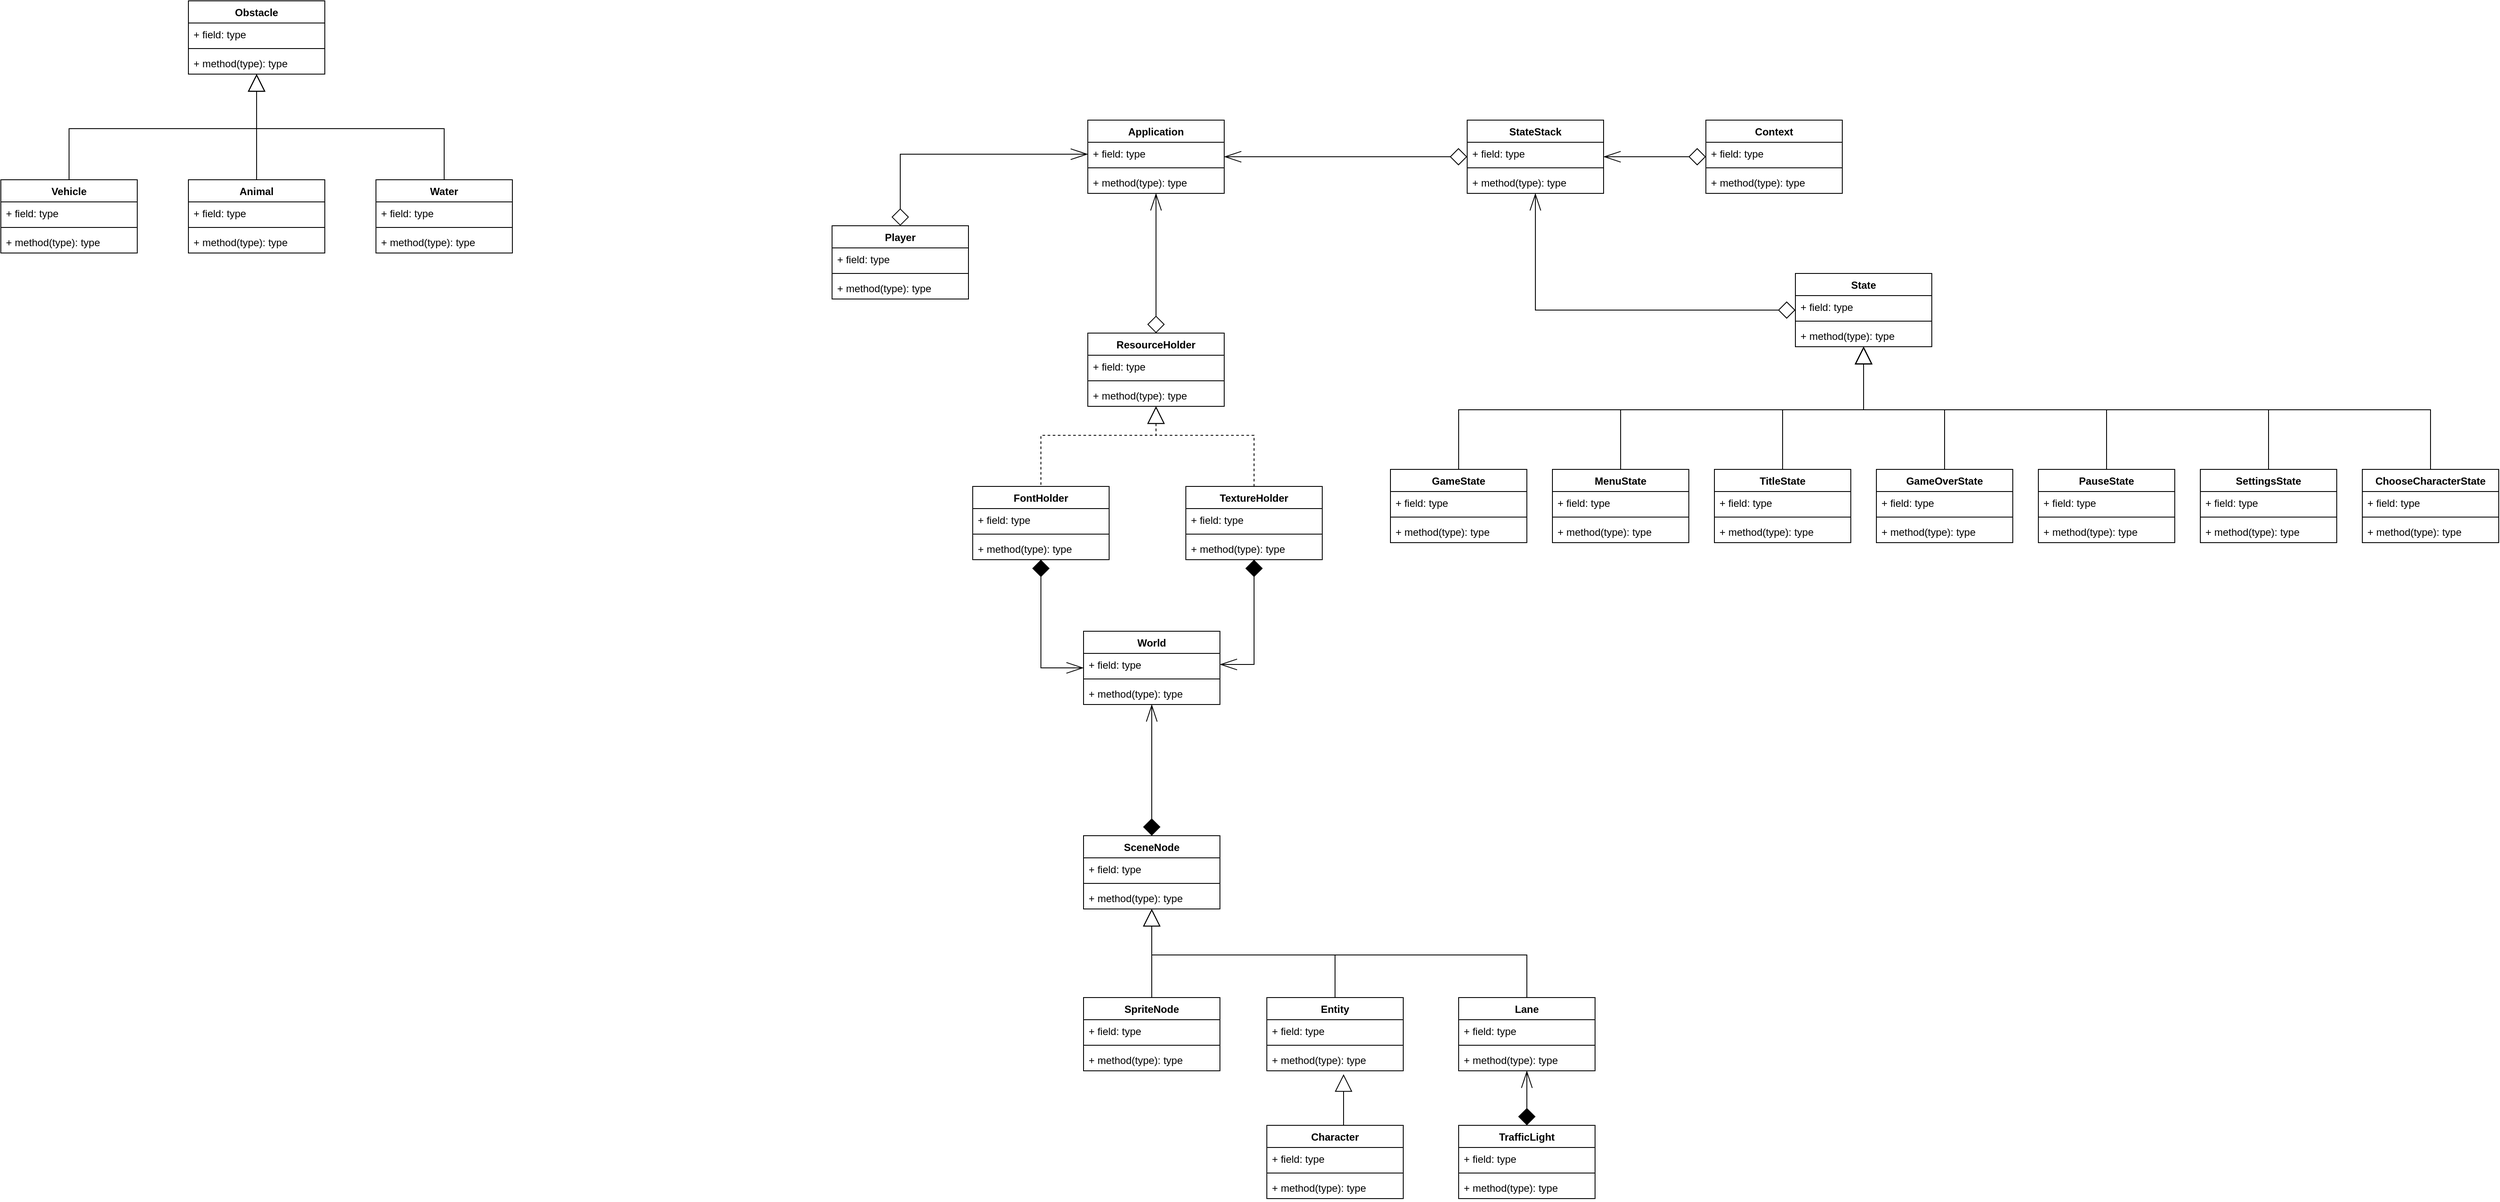 <mxfile version="20.6.0" type="device"><diagram id="rSOY2md4iwqmSH1QF6Jq" name="Page-1"><mxGraphModel dx="3276" dy="1542" grid="1" gridSize="10" guides="1" tooltips="1" connect="1" arrows="1" fold="1" page="0" pageScale="1" pageWidth="850" pageHeight="1100" math="0" shadow="0"><root><mxCell id="0"/><mxCell id="1" parent="0"/><mxCell id="9zx2zrUR1Tn2hJ3h2cqU-62" style="edgeStyle=orthogonalEdgeStyle;rounded=0;orthogonalLoop=1;jettySize=auto;html=1;startArrow=openThin;startFill=0;endArrow=diamond;endFill=0;startSize=18;endSize=18;" parent="1" source="9zx2zrUR1Tn2hJ3h2cqU-1" target="9zx2zrUR1Tn2hJ3h2cqU-37" edge="1"><mxGeometry relative="1" as="geometry"><Array as="points"><mxPoint x="365" y="13"/></Array></mxGeometry></mxCell><mxCell id="9zx2zrUR1Tn2hJ3h2cqU-1" value="Application" style="swimlane;fontStyle=1;align=center;verticalAlign=top;childLayout=stackLayout;horizontal=1;startSize=26;horizontalStack=0;resizeParent=1;resizeParentMax=0;resizeLast=0;collapsible=1;marginBottom=0;" parent="1" vertex="1"><mxGeometry x="285" y="-60" width="160" height="86" as="geometry"/></mxCell><mxCell id="9zx2zrUR1Tn2hJ3h2cqU-2" value="+ field: type" style="text;strokeColor=none;fillColor=none;align=left;verticalAlign=top;spacingLeft=4;spacingRight=4;overflow=hidden;rotatable=0;points=[[0,0.5],[1,0.5]];portConstraint=eastwest;" parent="9zx2zrUR1Tn2hJ3h2cqU-1" vertex="1"><mxGeometry y="26" width="160" height="26" as="geometry"/></mxCell><mxCell id="9zx2zrUR1Tn2hJ3h2cqU-3" value="" style="line;strokeWidth=1;fillColor=none;align=left;verticalAlign=middle;spacingTop=-1;spacingLeft=3;spacingRight=3;rotatable=0;labelPosition=right;points=[];portConstraint=eastwest;strokeColor=inherit;" parent="9zx2zrUR1Tn2hJ3h2cqU-1" vertex="1"><mxGeometry y="52" width="160" height="8" as="geometry"/></mxCell><mxCell id="9zx2zrUR1Tn2hJ3h2cqU-4" value="+ method(type): type" style="text;strokeColor=none;fillColor=none;align=left;verticalAlign=top;spacingLeft=4;spacingRight=4;overflow=hidden;rotatable=0;points=[[0,0.5],[1,0.5]];portConstraint=eastwest;" parent="9zx2zrUR1Tn2hJ3h2cqU-1" vertex="1"><mxGeometry y="60" width="160" height="26" as="geometry"/></mxCell><mxCell id="9zx2zrUR1Tn2hJ3h2cqU-65" style="edgeStyle=orthogonalEdgeStyle;rounded=0;orthogonalLoop=1;jettySize=auto;html=1;entryX=0.5;entryY=0;entryDx=0;entryDy=0;startArrow=openThin;startFill=0;endArrow=diamond;endFill=1;startSize=18;endSize=18;" parent="1" source="9zx2zrUR1Tn2hJ3h2cqU-5" target="9zx2zrUR1Tn2hJ3h2cqU-25" edge="1"><mxGeometry relative="1" as="geometry"/></mxCell><mxCell id="9zx2zrUR1Tn2hJ3h2cqU-5" value="World" style="swimlane;fontStyle=1;align=center;verticalAlign=top;childLayout=stackLayout;horizontal=1;startSize=26;horizontalStack=0;resizeParent=1;resizeParentMax=0;resizeLast=0;collapsible=1;marginBottom=0;" parent="1" vertex="1"><mxGeometry x="280" y="540" width="160" height="86" as="geometry"/></mxCell><mxCell id="9zx2zrUR1Tn2hJ3h2cqU-6" value="+ field: type" style="text;strokeColor=none;fillColor=none;align=left;verticalAlign=top;spacingLeft=4;spacingRight=4;overflow=hidden;rotatable=0;points=[[0,0.5],[1,0.5]];portConstraint=eastwest;" parent="9zx2zrUR1Tn2hJ3h2cqU-5" vertex="1"><mxGeometry y="26" width="160" height="26" as="geometry"/></mxCell><mxCell id="9zx2zrUR1Tn2hJ3h2cqU-7" value="" style="line;strokeWidth=1;fillColor=none;align=left;verticalAlign=middle;spacingTop=-1;spacingLeft=3;spacingRight=3;rotatable=0;labelPosition=right;points=[];portConstraint=eastwest;strokeColor=inherit;" parent="9zx2zrUR1Tn2hJ3h2cqU-5" vertex="1"><mxGeometry y="52" width="160" height="8" as="geometry"/></mxCell><mxCell id="9zx2zrUR1Tn2hJ3h2cqU-8" value="+ method(type): type" style="text;strokeColor=none;fillColor=none;align=left;verticalAlign=top;spacingLeft=4;spacingRight=4;overflow=hidden;rotatable=0;points=[[0,0.5],[1,0.5]];portConstraint=eastwest;" parent="9zx2zrUR1Tn2hJ3h2cqU-5" vertex="1"><mxGeometry y="60" width="160" height="26" as="geometry"/></mxCell><mxCell id="9zx2zrUR1Tn2hJ3h2cqU-68" style="edgeStyle=orthogonalEdgeStyle;rounded=0;orthogonalLoop=1;jettySize=auto;html=1;startArrow=diamond;startFill=0;endArrow=openThin;endFill=0;startSize=18;endSize=18;" parent="1" source="9zx2zrUR1Tn2hJ3h2cqU-9" target="9zx2zrUR1Tn2hJ3h2cqU-1" edge="1"><mxGeometry relative="1" as="geometry"><Array as="points"><mxPoint x="65" y="-20"/></Array></mxGeometry></mxCell><mxCell id="9zx2zrUR1Tn2hJ3h2cqU-9" value="Player" style="swimlane;fontStyle=1;align=center;verticalAlign=top;childLayout=stackLayout;horizontal=1;startSize=26;horizontalStack=0;resizeParent=1;resizeParentMax=0;resizeLast=0;collapsible=1;marginBottom=0;" parent="1" vertex="1"><mxGeometry x="-15" y="64" width="160" height="86" as="geometry"/></mxCell><mxCell id="9zx2zrUR1Tn2hJ3h2cqU-10" value="+ field: type" style="text;strokeColor=none;fillColor=none;align=left;verticalAlign=top;spacingLeft=4;spacingRight=4;overflow=hidden;rotatable=0;points=[[0,0.5],[1,0.5]];portConstraint=eastwest;" parent="9zx2zrUR1Tn2hJ3h2cqU-9" vertex="1"><mxGeometry y="26" width="160" height="26" as="geometry"/></mxCell><mxCell id="9zx2zrUR1Tn2hJ3h2cqU-11" value="" style="line;strokeWidth=1;fillColor=none;align=left;verticalAlign=middle;spacingTop=-1;spacingLeft=3;spacingRight=3;rotatable=0;labelPosition=right;points=[];portConstraint=eastwest;strokeColor=inherit;" parent="9zx2zrUR1Tn2hJ3h2cqU-9" vertex="1"><mxGeometry y="52" width="160" height="8" as="geometry"/></mxCell><mxCell id="9zx2zrUR1Tn2hJ3h2cqU-12" value="+ method(type): type" style="text;strokeColor=none;fillColor=none;align=left;verticalAlign=top;spacingLeft=4;spacingRight=4;overflow=hidden;rotatable=0;points=[[0,0.5],[1,0.5]];portConstraint=eastwest;" parent="9zx2zrUR1Tn2hJ3h2cqU-9" vertex="1"><mxGeometry y="60" width="160" height="26" as="geometry"/></mxCell><mxCell id="9zx2zrUR1Tn2hJ3h2cqU-63" style="edgeStyle=orthogonalEdgeStyle;rounded=0;orthogonalLoop=1;jettySize=auto;html=1;startArrow=openThin;startFill=0;endArrow=diamond;endFill=1;startSize=18;endSize=18;" parent="1" source="9zx2zrUR1Tn2hJ3h2cqU-13" target="9zx2zrUR1Tn2hJ3h2cqU-41" edge="1"><mxGeometry relative="1" as="geometry"/></mxCell><mxCell id="9zx2zrUR1Tn2hJ3h2cqU-13" value="Lane" style="swimlane;fontStyle=1;align=center;verticalAlign=top;childLayout=stackLayout;horizontal=1;startSize=26;horizontalStack=0;resizeParent=1;resizeParentMax=0;resizeLast=0;collapsible=1;marginBottom=0;" parent="1" vertex="1"><mxGeometry x="720" y="970" width="160" height="86" as="geometry"/></mxCell><mxCell id="9zx2zrUR1Tn2hJ3h2cqU-14" value="+ field: type" style="text;strokeColor=none;fillColor=none;align=left;verticalAlign=top;spacingLeft=4;spacingRight=4;overflow=hidden;rotatable=0;points=[[0,0.5],[1,0.5]];portConstraint=eastwest;" parent="9zx2zrUR1Tn2hJ3h2cqU-13" vertex="1"><mxGeometry y="26" width="160" height="26" as="geometry"/></mxCell><mxCell id="9zx2zrUR1Tn2hJ3h2cqU-15" value="" style="line;strokeWidth=1;fillColor=none;align=left;verticalAlign=middle;spacingTop=-1;spacingLeft=3;spacingRight=3;rotatable=0;labelPosition=right;points=[];portConstraint=eastwest;strokeColor=inherit;" parent="9zx2zrUR1Tn2hJ3h2cqU-13" vertex="1"><mxGeometry y="52" width="160" height="8" as="geometry"/></mxCell><mxCell id="9zx2zrUR1Tn2hJ3h2cqU-16" value="+ method(type): type" style="text;strokeColor=none;fillColor=none;align=left;verticalAlign=top;spacingLeft=4;spacingRight=4;overflow=hidden;rotatable=0;points=[[0,0.5],[1,0.5]];portConstraint=eastwest;" parent="9zx2zrUR1Tn2hJ3h2cqU-13" vertex="1"><mxGeometry y="60" width="160" height="26" as="geometry"/></mxCell><mxCell id="9zx2zrUR1Tn2hJ3h2cqU-17" value="Entity" style="swimlane;fontStyle=1;align=center;verticalAlign=top;childLayout=stackLayout;horizontal=1;startSize=26;horizontalStack=0;resizeParent=1;resizeParentMax=0;resizeLast=0;collapsible=1;marginBottom=0;" parent="1" vertex="1"><mxGeometry x="495" y="970" width="160" height="86" as="geometry"/></mxCell><mxCell id="9zx2zrUR1Tn2hJ3h2cqU-18" value="+ field: type" style="text;strokeColor=none;fillColor=none;align=left;verticalAlign=top;spacingLeft=4;spacingRight=4;overflow=hidden;rotatable=0;points=[[0,0.5],[1,0.5]];portConstraint=eastwest;" parent="9zx2zrUR1Tn2hJ3h2cqU-17" vertex="1"><mxGeometry y="26" width="160" height="26" as="geometry"/></mxCell><mxCell id="9zx2zrUR1Tn2hJ3h2cqU-19" value="" style="line;strokeWidth=1;fillColor=none;align=left;verticalAlign=middle;spacingTop=-1;spacingLeft=3;spacingRight=3;rotatable=0;labelPosition=right;points=[];portConstraint=eastwest;strokeColor=inherit;" parent="9zx2zrUR1Tn2hJ3h2cqU-17" vertex="1"><mxGeometry y="52" width="160" height="8" as="geometry"/></mxCell><mxCell id="9zx2zrUR1Tn2hJ3h2cqU-20" value="+ method(type): type" style="text;strokeColor=none;fillColor=none;align=left;verticalAlign=top;spacingLeft=4;spacingRight=4;overflow=hidden;rotatable=0;points=[[0,0.5],[1,0.5]];portConstraint=eastwest;" parent="9zx2zrUR1Tn2hJ3h2cqU-17" vertex="1"><mxGeometry y="60" width="160" height="26" as="geometry"/></mxCell><mxCell id="9zx2zrUR1Tn2hJ3h2cqU-59" style="edgeStyle=orthogonalEdgeStyle;rounded=0;orthogonalLoop=1;jettySize=auto;html=1;entryX=0.5;entryY=0;entryDx=0;entryDy=0;endArrow=none;endFill=0;startArrow=block;startFill=0;startSize=18;" parent="1" source="9zx2zrUR1Tn2hJ3h2cqU-21" target="9zx2zrUR1Tn2hJ3h2cqU-53" edge="1"><mxGeometry relative="1" as="geometry"><Array as="points"><mxPoint x="-690" y="-50"/><mxPoint x="-470" y="-50"/></Array></mxGeometry></mxCell><mxCell id="9zx2zrUR1Tn2hJ3h2cqU-60" style="edgeStyle=orthogonalEdgeStyle;rounded=0;orthogonalLoop=1;jettySize=auto;html=1;startArrow=block;startFill=0;endArrow=none;endFill=0;startSize=18;" parent="1" source="9zx2zrUR1Tn2hJ3h2cqU-21" target="9zx2zrUR1Tn2hJ3h2cqU-49" edge="1"><mxGeometry relative="1" as="geometry"/></mxCell><mxCell id="9zx2zrUR1Tn2hJ3h2cqU-61" style="edgeStyle=orthogonalEdgeStyle;rounded=0;orthogonalLoop=1;jettySize=auto;html=1;startArrow=block;startFill=0;endArrow=none;endFill=0;startSize=18;" parent="1" source="9zx2zrUR1Tn2hJ3h2cqU-21" target="9zx2zrUR1Tn2hJ3h2cqU-45" edge="1"><mxGeometry relative="1" as="geometry"><Array as="points"><mxPoint x="-690" y="-50"/><mxPoint x="-910" y="-50"/></Array></mxGeometry></mxCell><mxCell id="9zx2zrUR1Tn2hJ3h2cqU-21" value="Obstacle" style="swimlane;fontStyle=1;align=center;verticalAlign=top;childLayout=stackLayout;horizontal=1;startSize=26;horizontalStack=0;resizeParent=1;resizeParentMax=0;resizeLast=0;collapsible=1;marginBottom=0;" parent="1" vertex="1"><mxGeometry x="-770" y="-200" width="160" height="86" as="geometry"/></mxCell><mxCell id="9zx2zrUR1Tn2hJ3h2cqU-22" value="+ field: type" style="text;strokeColor=none;fillColor=none;align=left;verticalAlign=top;spacingLeft=4;spacingRight=4;overflow=hidden;rotatable=0;points=[[0,0.5],[1,0.5]];portConstraint=eastwest;" parent="9zx2zrUR1Tn2hJ3h2cqU-21" vertex="1"><mxGeometry y="26" width="160" height="26" as="geometry"/></mxCell><mxCell id="9zx2zrUR1Tn2hJ3h2cqU-23" value="" style="line;strokeWidth=1;fillColor=none;align=left;verticalAlign=middle;spacingTop=-1;spacingLeft=3;spacingRight=3;rotatable=0;labelPosition=right;points=[];portConstraint=eastwest;strokeColor=inherit;" parent="9zx2zrUR1Tn2hJ3h2cqU-21" vertex="1"><mxGeometry y="52" width="160" height="8" as="geometry"/></mxCell><mxCell id="9zx2zrUR1Tn2hJ3h2cqU-24" value="+ method(type): type" style="text;strokeColor=none;fillColor=none;align=left;verticalAlign=top;spacingLeft=4;spacingRight=4;overflow=hidden;rotatable=0;points=[[0,0.5],[1,0.5]];portConstraint=eastwest;" parent="9zx2zrUR1Tn2hJ3h2cqU-21" vertex="1"><mxGeometry y="60" width="160" height="26" as="geometry"/></mxCell><mxCell id="9zx2zrUR1Tn2hJ3h2cqU-64" style="edgeStyle=orthogonalEdgeStyle;rounded=0;orthogonalLoop=1;jettySize=auto;html=1;startArrow=block;startFill=0;endArrow=none;endFill=0;startSize=18;endSize=18;" parent="1" source="9zx2zrUR1Tn2hJ3h2cqU-25" target="9zx2zrUR1Tn2hJ3h2cqU-33" edge="1"><mxGeometry relative="1" as="geometry"/></mxCell><mxCell id="9zx2zrUR1Tn2hJ3h2cqU-25" value="SceneNode" style="swimlane;fontStyle=1;align=center;verticalAlign=top;childLayout=stackLayout;horizontal=1;startSize=26;horizontalStack=0;resizeParent=1;resizeParentMax=0;resizeLast=0;collapsible=1;marginBottom=0;" parent="1" vertex="1"><mxGeometry x="280" y="780" width="160" height="86" as="geometry"/></mxCell><mxCell id="9zx2zrUR1Tn2hJ3h2cqU-26" value="+ field: type" style="text;strokeColor=none;fillColor=none;align=left;verticalAlign=top;spacingLeft=4;spacingRight=4;overflow=hidden;rotatable=0;points=[[0,0.5],[1,0.5]];portConstraint=eastwest;" parent="9zx2zrUR1Tn2hJ3h2cqU-25" vertex="1"><mxGeometry y="26" width="160" height="26" as="geometry"/></mxCell><mxCell id="9zx2zrUR1Tn2hJ3h2cqU-27" value="" style="line;strokeWidth=1;fillColor=none;align=left;verticalAlign=middle;spacingTop=-1;spacingLeft=3;spacingRight=3;rotatable=0;labelPosition=right;points=[];portConstraint=eastwest;strokeColor=inherit;" parent="9zx2zrUR1Tn2hJ3h2cqU-25" vertex="1"><mxGeometry y="52" width="160" height="8" as="geometry"/></mxCell><mxCell id="9zx2zrUR1Tn2hJ3h2cqU-28" value="+ method(type): type" style="text;strokeColor=none;fillColor=none;align=left;verticalAlign=top;spacingLeft=4;spacingRight=4;overflow=hidden;rotatable=0;points=[[0,0.5],[1,0.5]];portConstraint=eastwest;" parent="9zx2zrUR1Tn2hJ3h2cqU-25" vertex="1"><mxGeometry y="60" width="160" height="26" as="geometry"/></mxCell><mxCell id="9zx2zrUR1Tn2hJ3h2cqU-33" value="SpriteNode" style="swimlane;fontStyle=1;align=center;verticalAlign=top;childLayout=stackLayout;horizontal=1;startSize=26;horizontalStack=0;resizeParent=1;resizeParentMax=0;resizeLast=0;collapsible=1;marginBottom=0;" parent="1" vertex="1"><mxGeometry x="280" y="970" width="160" height="86" as="geometry"/></mxCell><mxCell id="9zx2zrUR1Tn2hJ3h2cqU-34" value="+ field: type" style="text;strokeColor=none;fillColor=none;align=left;verticalAlign=top;spacingLeft=4;spacingRight=4;overflow=hidden;rotatable=0;points=[[0,0.5],[1,0.5]];portConstraint=eastwest;" parent="9zx2zrUR1Tn2hJ3h2cqU-33" vertex="1"><mxGeometry y="26" width="160" height="26" as="geometry"/></mxCell><mxCell id="9zx2zrUR1Tn2hJ3h2cqU-35" value="" style="line;strokeWidth=1;fillColor=none;align=left;verticalAlign=middle;spacingTop=-1;spacingLeft=3;spacingRight=3;rotatable=0;labelPosition=right;points=[];portConstraint=eastwest;strokeColor=inherit;" parent="9zx2zrUR1Tn2hJ3h2cqU-33" vertex="1"><mxGeometry y="52" width="160" height="8" as="geometry"/></mxCell><mxCell id="9zx2zrUR1Tn2hJ3h2cqU-36" value="+ method(type): type" style="text;strokeColor=none;fillColor=none;align=left;verticalAlign=top;spacingLeft=4;spacingRight=4;overflow=hidden;rotatable=0;points=[[0,0.5],[1,0.5]];portConstraint=eastwest;" parent="9zx2zrUR1Tn2hJ3h2cqU-33" vertex="1"><mxGeometry y="60" width="160" height="26" as="geometry"/></mxCell><mxCell id="9zx2zrUR1Tn2hJ3h2cqU-37" value="ResourceHolder" style="swimlane;fontStyle=1;align=center;verticalAlign=top;childLayout=stackLayout;horizontal=1;startSize=26;horizontalStack=0;resizeParent=1;resizeParentMax=0;resizeLast=0;collapsible=1;marginBottom=0;" parent="1" vertex="1"><mxGeometry x="285" y="190" width="160" height="86" as="geometry"/></mxCell><mxCell id="9zx2zrUR1Tn2hJ3h2cqU-38" value="+ field: type" style="text;strokeColor=none;fillColor=none;align=left;verticalAlign=top;spacingLeft=4;spacingRight=4;overflow=hidden;rotatable=0;points=[[0,0.5],[1,0.5]];portConstraint=eastwest;" parent="9zx2zrUR1Tn2hJ3h2cqU-37" vertex="1"><mxGeometry y="26" width="160" height="26" as="geometry"/></mxCell><mxCell id="9zx2zrUR1Tn2hJ3h2cqU-39" value="" style="line;strokeWidth=1;fillColor=none;align=left;verticalAlign=middle;spacingTop=-1;spacingLeft=3;spacingRight=3;rotatable=0;labelPosition=right;points=[];portConstraint=eastwest;strokeColor=inherit;" parent="9zx2zrUR1Tn2hJ3h2cqU-37" vertex="1"><mxGeometry y="52" width="160" height="8" as="geometry"/></mxCell><mxCell id="9zx2zrUR1Tn2hJ3h2cqU-40" value="+ method(type): type" style="text;strokeColor=none;fillColor=none;align=left;verticalAlign=top;spacingLeft=4;spacingRight=4;overflow=hidden;rotatable=0;points=[[0,0.5],[1,0.5]];portConstraint=eastwest;" parent="9zx2zrUR1Tn2hJ3h2cqU-37" vertex="1"><mxGeometry y="60" width="160" height="26" as="geometry"/></mxCell><mxCell id="9zx2zrUR1Tn2hJ3h2cqU-41" value="TrafficLight" style="swimlane;fontStyle=1;align=center;verticalAlign=top;childLayout=stackLayout;horizontal=1;startSize=26;horizontalStack=0;resizeParent=1;resizeParentMax=0;resizeLast=0;collapsible=1;marginBottom=0;" parent="1" vertex="1"><mxGeometry x="720" y="1120" width="160" height="86" as="geometry"/></mxCell><mxCell id="9zx2zrUR1Tn2hJ3h2cqU-42" value="+ field: type" style="text;strokeColor=none;fillColor=none;align=left;verticalAlign=top;spacingLeft=4;spacingRight=4;overflow=hidden;rotatable=0;points=[[0,0.5],[1,0.5]];portConstraint=eastwest;" parent="9zx2zrUR1Tn2hJ3h2cqU-41" vertex="1"><mxGeometry y="26" width="160" height="26" as="geometry"/></mxCell><mxCell id="9zx2zrUR1Tn2hJ3h2cqU-43" value="" style="line;strokeWidth=1;fillColor=none;align=left;verticalAlign=middle;spacingTop=-1;spacingLeft=3;spacingRight=3;rotatable=0;labelPosition=right;points=[];portConstraint=eastwest;strokeColor=inherit;" parent="9zx2zrUR1Tn2hJ3h2cqU-41" vertex="1"><mxGeometry y="52" width="160" height="8" as="geometry"/></mxCell><mxCell id="9zx2zrUR1Tn2hJ3h2cqU-44" value="+ method(type): type" style="text;strokeColor=none;fillColor=none;align=left;verticalAlign=top;spacingLeft=4;spacingRight=4;overflow=hidden;rotatable=0;points=[[0,0.5],[1,0.5]];portConstraint=eastwest;" parent="9zx2zrUR1Tn2hJ3h2cqU-41" vertex="1"><mxGeometry y="60" width="160" height="26" as="geometry"/></mxCell><mxCell id="9zx2zrUR1Tn2hJ3h2cqU-45" value="Vehicle" style="swimlane;fontStyle=1;align=center;verticalAlign=top;childLayout=stackLayout;horizontal=1;startSize=26;horizontalStack=0;resizeParent=1;resizeParentMax=0;resizeLast=0;collapsible=1;marginBottom=0;" parent="1" vertex="1"><mxGeometry x="-990" y="10" width="160" height="86" as="geometry"/></mxCell><mxCell id="9zx2zrUR1Tn2hJ3h2cqU-46" value="+ field: type" style="text;strokeColor=none;fillColor=none;align=left;verticalAlign=top;spacingLeft=4;spacingRight=4;overflow=hidden;rotatable=0;points=[[0,0.5],[1,0.5]];portConstraint=eastwest;" parent="9zx2zrUR1Tn2hJ3h2cqU-45" vertex="1"><mxGeometry y="26" width="160" height="26" as="geometry"/></mxCell><mxCell id="9zx2zrUR1Tn2hJ3h2cqU-47" value="" style="line;strokeWidth=1;fillColor=none;align=left;verticalAlign=middle;spacingTop=-1;spacingLeft=3;spacingRight=3;rotatable=0;labelPosition=right;points=[];portConstraint=eastwest;strokeColor=inherit;" parent="9zx2zrUR1Tn2hJ3h2cqU-45" vertex="1"><mxGeometry y="52" width="160" height="8" as="geometry"/></mxCell><mxCell id="9zx2zrUR1Tn2hJ3h2cqU-48" value="+ method(type): type" style="text;strokeColor=none;fillColor=none;align=left;verticalAlign=top;spacingLeft=4;spacingRight=4;overflow=hidden;rotatable=0;points=[[0,0.5],[1,0.5]];portConstraint=eastwest;" parent="9zx2zrUR1Tn2hJ3h2cqU-45" vertex="1"><mxGeometry y="60" width="160" height="26" as="geometry"/></mxCell><mxCell id="9zx2zrUR1Tn2hJ3h2cqU-49" value="Animal" style="swimlane;fontStyle=1;align=center;verticalAlign=top;childLayout=stackLayout;horizontal=1;startSize=26;horizontalStack=0;resizeParent=1;resizeParentMax=0;resizeLast=0;collapsible=1;marginBottom=0;" parent="1" vertex="1"><mxGeometry x="-770" y="10" width="160" height="86" as="geometry"/></mxCell><mxCell id="9zx2zrUR1Tn2hJ3h2cqU-50" value="+ field: type" style="text;strokeColor=none;fillColor=none;align=left;verticalAlign=top;spacingLeft=4;spacingRight=4;overflow=hidden;rotatable=0;points=[[0,0.5],[1,0.5]];portConstraint=eastwest;" parent="9zx2zrUR1Tn2hJ3h2cqU-49" vertex="1"><mxGeometry y="26" width="160" height="26" as="geometry"/></mxCell><mxCell id="9zx2zrUR1Tn2hJ3h2cqU-51" value="" style="line;strokeWidth=1;fillColor=none;align=left;verticalAlign=middle;spacingTop=-1;spacingLeft=3;spacingRight=3;rotatable=0;labelPosition=right;points=[];portConstraint=eastwest;strokeColor=inherit;" parent="9zx2zrUR1Tn2hJ3h2cqU-49" vertex="1"><mxGeometry y="52" width="160" height="8" as="geometry"/></mxCell><mxCell id="9zx2zrUR1Tn2hJ3h2cqU-52" value="+ method(type): type" style="text;strokeColor=none;fillColor=none;align=left;verticalAlign=top;spacingLeft=4;spacingRight=4;overflow=hidden;rotatable=0;points=[[0,0.5],[1,0.5]];portConstraint=eastwest;" parent="9zx2zrUR1Tn2hJ3h2cqU-49" vertex="1"><mxGeometry y="60" width="160" height="26" as="geometry"/></mxCell><mxCell id="9zx2zrUR1Tn2hJ3h2cqU-53" value="Water" style="swimlane;fontStyle=1;align=center;verticalAlign=top;childLayout=stackLayout;horizontal=1;startSize=26;horizontalStack=0;resizeParent=1;resizeParentMax=0;resizeLast=0;collapsible=1;marginBottom=0;" parent="1" vertex="1"><mxGeometry x="-550" y="10" width="160" height="86" as="geometry"/></mxCell><mxCell id="9zx2zrUR1Tn2hJ3h2cqU-54" value="+ field: type" style="text;strokeColor=none;fillColor=none;align=left;verticalAlign=top;spacingLeft=4;spacingRight=4;overflow=hidden;rotatable=0;points=[[0,0.5],[1,0.5]];portConstraint=eastwest;" parent="9zx2zrUR1Tn2hJ3h2cqU-53" vertex="1"><mxGeometry y="26" width="160" height="26" as="geometry"/></mxCell><mxCell id="9zx2zrUR1Tn2hJ3h2cqU-55" value="" style="line;strokeWidth=1;fillColor=none;align=left;verticalAlign=middle;spacingTop=-1;spacingLeft=3;spacingRight=3;rotatable=0;labelPosition=right;points=[];portConstraint=eastwest;strokeColor=inherit;" parent="9zx2zrUR1Tn2hJ3h2cqU-53" vertex="1"><mxGeometry y="52" width="160" height="8" as="geometry"/></mxCell><mxCell id="9zx2zrUR1Tn2hJ3h2cqU-56" value="+ method(type): type" style="text;strokeColor=none;fillColor=none;align=left;verticalAlign=top;spacingLeft=4;spacingRight=4;overflow=hidden;rotatable=0;points=[[0,0.5],[1,0.5]];portConstraint=eastwest;" parent="9zx2zrUR1Tn2hJ3h2cqU-53" vertex="1"><mxGeometry y="60" width="160" height="26" as="geometry"/></mxCell><mxCell id="9zx2zrUR1Tn2hJ3h2cqU-67" style="edgeStyle=orthogonalEdgeStyle;rounded=0;orthogonalLoop=1;jettySize=auto;html=1;startArrow=block;startFill=0;endArrow=none;endFill=0;startSize=18;endSize=18;entryX=0.5;entryY=0;entryDx=0;entryDy=0;" parent="1" source="9zx2zrUR1Tn2hJ3h2cqU-25" target="9zx2zrUR1Tn2hJ3h2cqU-13" edge="1"><mxGeometry relative="1" as="geometry"><mxPoint x="370" y="876" as="sourcePoint"/><mxPoint x="370" y="980" as="targetPoint"/><Array as="points"><mxPoint x="360" y="920"/><mxPoint x="800" y="920"/></Array></mxGeometry></mxCell><mxCell id="9zx2zrUR1Tn2hJ3h2cqU-79" style="edgeStyle=orthogonalEdgeStyle;rounded=0;orthogonalLoop=1;jettySize=auto;html=1;startArrow=diamond;startFill=0;endArrow=openThin;endFill=0;startSize=18;endSize=18;" parent="1" source="9zx2zrUR1Tn2hJ3h2cqU-69" target="9zx2zrUR1Tn2hJ3h2cqU-1" edge="1"><mxGeometry relative="1" as="geometry"/></mxCell><mxCell id="9zx2zrUR1Tn2hJ3h2cqU-69" value="StateStack" style="swimlane;fontStyle=1;align=center;verticalAlign=top;childLayout=stackLayout;horizontal=1;startSize=26;horizontalStack=0;resizeParent=1;resizeParentMax=0;resizeLast=0;collapsible=1;marginBottom=0;" parent="1" vertex="1"><mxGeometry x="730" y="-60" width="160" height="86" as="geometry"/></mxCell><mxCell id="9zx2zrUR1Tn2hJ3h2cqU-70" value="+ field: type" style="text;strokeColor=none;fillColor=none;align=left;verticalAlign=top;spacingLeft=4;spacingRight=4;overflow=hidden;rotatable=0;points=[[0,0.5],[1,0.5]];portConstraint=eastwest;" parent="9zx2zrUR1Tn2hJ3h2cqU-69" vertex="1"><mxGeometry y="26" width="160" height="26" as="geometry"/></mxCell><mxCell id="9zx2zrUR1Tn2hJ3h2cqU-71" value="" style="line;strokeWidth=1;fillColor=none;align=left;verticalAlign=middle;spacingTop=-1;spacingLeft=3;spacingRight=3;rotatable=0;labelPosition=right;points=[];portConstraint=eastwest;strokeColor=inherit;" parent="9zx2zrUR1Tn2hJ3h2cqU-69" vertex="1"><mxGeometry y="52" width="160" height="8" as="geometry"/></mxCell><mxCell id="9zx2zrUR1Tn2hJ3h2cqU-72" value="+ method(type): type" style="text;strokeColor=none;fillColor=none;align=left;verticalAlign=top;spacingLeft=4;spacingRight=4;overflow=hidden;rotatable=0;points=[[0,0.5],[1,0.5]];portConstraint=eastwest;" parent="9zx2zrUR1Tn2hJ3h2cqU-69" vertex="1"><mxGeometry y="60" width="160" height="26" as="geometry"/></mxCell><mxCell id="9zx2zrUR1Tn2hJ3h2cqU-78" style="edgeStyle=orthogonalEdgeStyle;rounded=0;orthogonalLoop=1;jettySize=auto;html=1;startArrow=diamond;startFill=0;endArrow=openThin;endFill=0;startSize=18;endSize=18;" parent="1" source="9zx2zrUR1Tn2hJ3h2cqU-73" target="9zx2zrUR1Tn2hJ3h2cqU-69" edge="1"><mxGeometry relative="1" as="geometry"/></mxCell><mxCell id="Ty4bjjQYYw6WnuzVPLQS-25" style="edgeStyle=orthogonalEdgeStyle;rounded=0;orthogonalLoop=1;jettySize=auto;html=1;entryX=0.5;entryY=0;entryDx=0;entryDy=0;startArrow=block;startFill=0;endArrow=none;endFill=0;endSize=18;startSize=18;" parent="1" source="9zx2zrUR1Tn2hJ3h2cqU-73" target="Ty4bjjQYYw6WnuzVPLQS-1" edge="1"><mxGeometry relative="1" as="geometry"><Array as="points"><mxPoint x="1195" y="280"/><mxPoint x="720" y="280"/></Array></mxGeometry></mxCell><mxCell id="Ty4bjjQYYw6WnuzVPLQS-26" style="edgeStyle=orthogonalEdgeStyle;rounded=0;orthogonalLoop=1;jettySize=auto;html=1;startArrow=block;startFill=0;endArrow=none;endFill=0;startSize=18;endSize=18;" parent="1" source="9zx2zrUR1Tn2hJ3h2cqU-73" target="Ty4bjjQYYw6WnuzVPLQS-21" edge="1"><mxGeometry relative="1" as="geometry"><Array as="points"><mxPoint x="1195" y="280"/><mxPoint x="910" y="280"/></Array></mxGeometry></mxCell><mxCell id="Ty4bjjQYYw6WnuzVPLQS-29" style="edgeStyle=orthogonalEdgeStyle;rounded=0;orthogonalLoop=1;jettySize=auto;html=1;startArrow=block;startFill=0;endArrow=none;endFill=0;startSize=18;endSize=18;" parent="1" source="9zx2zrUR1Tn2hJ3h2cqU-73" target="Ty4bjjQYYw6WnuzVPLQS-5" edge="1"><mxGeometry relative="1" as="geometry"><Array as="points"><mxPoint x="1195" y="280"/><mxPoint x="1100" y="280"/></Array></mxGeometry></mxCell><mxCell id="Ty4bjjQYYw6WnuzVPLQS-30" style="edgeStyle=orthogonalEdgeStyle;rounded=0;orthogonalLoop=1;jettySize=auto;html=1;startArrow=block;startFill=0;endArrow=none;endFill=0;startSize=18;endSize=18;" parent="1" source="9zx2zrUR1Tn2hJ3h2cqU-73" target="Ty4bjjQYYw6WnuzVPLQS-9" edge="1"><mxGeometry relative="1" as="geometry"><Array as="points"><mxPoint x="1195" y="280"/><mxPoint x="1290" y="280"/></Array></mxGeometry></mxCell><mxCell id="Ty4bjjQYYw6WnuzVPLQS-31" style="edgeStyle=orthogonalEdgeStyle;rounded=0;orthogonalLoop=1;jettySize=auto;html=1;startArrow=block;startFill=0;endArrow=none;endFill=0;startSize=18;endSize=18;" parent="1" source="9zx2zrUR1Tn2hJ3h2cqU-73" target="Ty4bjjQYYw6WnuzVPLQS-13" edge="1"><mxGeometry relative="1" as="geometry"><Array as="points"><mxPoint x="1195" y="280"/><mxPoint x="1480" y="280"/></Array></mxGeometry></mxCell><mxCell id="Ty4bjjQYYw6WnuzVPLQS-32" style="edgeStyle=orthogonalEdgeStyle;rounded=0;orthogonalLoop=1;jettySize=auto;html=1;startArrow=block;startFill=0;endArrow=none;endFill=0;startSize=18;endSize=18;entryX=0.5;entryY=0;entryDx=0;entryDy=0;" parent="1" source="9zx2zrUR1Tn2hJ3h2cqU-73" target="nA6AkTxmbAyPpOmfXQTJ-7" edge="1"><mxGeometry relative="1" as="geometry"><Array as="points"><mxPoint x="1195" y="280"/><mxPoint x="1860" y="280"/></Array></mxGeometry></mxCell><mxCell id="9zx2zrUR1Tn2hJ3h2cqU-73" value="State" style="swimlane;fontStyle=1;align=center;verticalAlign=top;childLayout=stackLayout;horizontal=1;startSize=26;horizontalStack=0;resizeParent=1;resizeParentMax=0;resizeLast=0;collapsible=1;marginBottom=0;" parent="1" vertex="1"><mxGeometry x="1115" y="120" width="160" height="86" as="geometry"/></mxCell><mxCell id="9zx2zrUR1Tn2hJ3h2cqU-74" value="+ field: type" style="text;strokeColor=none;fillColor=none;align=left;verticalAlign=top;spacingLeft=4;spacingRight=4;overflow=hidden;rotatable=0;points=[[0,0.5],[1,0.5]];portConstraint=eastwest;" parent="9zx2zrUR1Tn2hJ3h2cqU-73" vertex="1"><mxGeometry y="26" width="160" height="26" as="geometry"/></mxCell><mxCell id="9zx2zrUR1Tn2hJ3h2cqU-75" value="" style="line;strokeWidth=1;fillColor=none;align=left;verticalAlign=middle;spacingTop=-1;spacingLeft=3;spacingRight=3;rotatable=0;labelPosition=right;points=[];portConstraint=eastwest;strokeColor=inherit;" parent="9zx2zrUR1Tn2hJ3h2cqU-73" vertex="1"><mxGeometry y="52" width="160" height="8" as="geometry"/></mxCell><mxCell id="9zx2zrUR1Tn2hJ3h2cqU-76" value="+ method(type): type" style="text;strokeColor=none;fillColor=none;align=left;verticalAlign=top;spacingLeft=4;spacingRight=4;overflow=hidden;rotatable=0;points=[[0,0.5],[1,0.5]];portConstraint=eastwest;" parent="9zx2zrUR1Tn2hJ3h2cqU-73" vertex="1"><mxGeometry y="60" width="160" height="26" as="geometry"/></mxCell><mxCell id="9zx2zrUR1Tn2hJ3h2cqU-84" style="edgeStyle=orthogonalEdgeStyle;rounded=0;orthogonalLoop=1;jettySize=auto;html=1;startArrow=diamond;startFill=0;endArrow=openThin;endFill=0;startSize=18;endSize=18;" parent="1" source="9zx2zrUR1Tn2hJ3h2cqU-80" target="9zx2zrUR1Tn2hJ3h2cqU-69" edge="1"><mxGeometry relative="1" as="geometry"/></mxCell><mxCell id="9zx2zrUR1Tn2hJ3h2cqU-80" value="Context" style="swimlane;fontStyle=1;align=center;verticalAlign=top;childLayout=stackLayout;horizontal=1;startSize=26;horizontalStack=0;resizeParent=1;resizeParentMax=0;resizeLast=0;collapsible=1;marginBottom=0;" parent="1" vertex="1"><mxGeometry x="1010" y="-60" width="160" height="86" as="geometry"/></mxCell><mxCell id="9zx2zrUR1Tn2hJ3h2cqU-81" value="+ field: type" style="text;strokeColor=none;fillColor=none;align=left;verticalAlign=top;spacingLeft=4;spacingRight=4;overflow=hidden;rotatable=0;points=[[0,0.5],[1,0.5]];portConstraint=eastwest;" parent="9zx2zrUR1Tn2hJ3h2cqU-80" vertex="1"><mxGeometry y="26" width="160" height="26" as="geometry"/></mxCell><mxCell id="9zx2zrUR1Tn2hJ3h2cqU-82" value="" style="line;strokeWidth=1;fillColor=none;align=left;verticalAlign=middle;spacingTop=-1;spacingLeft=3;spacingRight=3;rotatable=0;labelPosition=right;points=[];portConstraint=eastwest;strokeColor=inherit;" parent="9zx2zrUR1Tn2hJ3h2cqU-80" vertex="1"><mxGeometry y="52" width="160" height="8" as="geometry"/></mxCell><mxCell id="9zx2zrUR1Tn2hJ3h2cqU-83" value="+ method(type): type" style="text;strokeColor=none;fillColor=none;align=left;verticalAlign=top;spacingLeft=4;spacingRight=4;overflow=hidden;rotatable=0;points=[[0,0.5],[1,0.5]];portConstraint=eastwest;" parent="9zx2zrUR1Tn2hJ3h2cqU-80" vertex="1"><mxGeometry y="60" width="160" height="26" as="geometry"/></mxCell><mxCell id="Ty4bjjQYYw6WnuzVPLQS-1" value="GameState" style="swimlane;fontStyle=1;align=center;verticalAlign=top;childLayout=stackLayout;horizontal=1;startSize=26;horizontalStack=0;resizeParent=1;resizeParentMax=0;resizeLast=0;collapsible=1;marginBottom=0;" parent="1" vertex="1"><mxGeometry x="640" y="350" width="160" height="86" as="geometry"/></mxCell><mxCell id="Ty4bjjQYYw6WnuzVPLQS-2" value="+ field: type" style="text;strokeColor=none;fillColor=none;align=left;verticalAlign=top;spacingLeft=4;spacingRight=4;overflow=hidden;rotatable=0;points=[[0,0.5],[1,0.5]];portConstraint=eastwest;" parent="Ty4bjjQYYw6WnuzVPLQS-1" vertex="1"><mxGeometry y="26" width="160" height="26" as="geometry"/></mxCell><mxCell id="Ty4bjjQYYw6WnuzVPLQS-3" value="" style="line;strokeWidth=1;fillColor=none;align=left;verticalAlign=middle;spacingTop=-1;spacingLeft=3;spacingRight=3;rotatable=0;labelPosition=right;points=[];portConstraint=eastwest;strokeColor=inherit;" parent="Ty4bjjQYYw6WnuzVPLQS-1" vertex="1"><mxGeometry y="52" width="160" height="8" as="geometry"/></mxCell><mxCell id="Ty4bjjQYYw6WnuzVPLQS-4" value="+ method(type): type" style="text;strokeColor=none;fillColor=none;align=left;verticalAlign=top;spacingLeft=4;spacingRight=4;overflow=hidden;rotatable=0;points=[[0,0.5],[1,0.5]];portConstraint=eastwest;" parent="Ty4bjjQYYw6WnuzVPLQS-1" vertex="1"><mxGeometry y="60" width="160" height="26" as="geometry"/></mxCell><mxCell id="Ty4bjjQYYw6WnuzVPLQS-5" value="TitleState" style="swimlane;fontStyle=1;align=center;verticalAlign=top;childLayout=stackLayout;horizontal=1;startSize=26;horizontalStack=0;resizeParent=1;resizeParentMax=0;resizeLast=0;collapsible=1;marginBottom=0;" parent="1" vertex="1"><mxGeometry x="1020" y="350" width="160" height="86" as="geometry"/></mxCell><mxCell id="Ty4bjjQYYw6WnuzVPLQS-6" value="+ field: type" style="text;strokeColor=none;fillColor=none;align=left;verticalAlign=top;spacingLeft=4;spacingRight=4;overflow=hidden;rotatable=0;points=[[0,0.5],[1,0.5]];portConstraint=eastwest;" parent="Ty4bjjQYYw6WnuzVPLQS-5" vertex="1"><mxGeometry y="26" width="160" height="26" as="geometry"/></mxCell><mxCell id="Ty4bjjQYYw6WnuzVPLQS-7" value="" style="line;strokeWidth=1;fillColor=none;align=left;verticalAlign=middle;spacingTop=-1;spacingLeft=3;spacingRight=3;rotatable=0;labelPosition=right;points=[];portConstraint=eastwest;strokeColor=inherit;" parent="Ty4bjjQYYw6WnuzVPLQS-5" vertex="1"><mxGeometry y="52" width="160" height="8" as="geometry"/></mxCell><mxCell id="Ty4bjjQYYw6WnuzVPLQS-8" value="+ method(type): type" style="text;strokeColor=none;fillColor=none;align=left;verticalAlign=top;spacingLeft=4;spacingRight=4;overflow=hidden;rotatable=0;points=[[0,0.5],[1,0.5]];portConstraint=eastwest;" parent="Ty4bjjQYYw6WnuzVPLQS-5" vertex="1"><mxGeometry y="60" width="160" height="26" as="geometry"/></mxCell><mxCell id="Ty4bjjQYYw6WnuzVPLQS-9" value="GameOverState" style="swimlane;fontStyle=1;align=center;verticalAlign=top;childLayout=stackLayout;horizontal=1;startSize=26;horizontalStack=0;resizeParent=1;resizeParentMax=0;resizeLast=0;collapsible=1;marginBottom=0;" parent="1" vertex="1"><mxGeometry x="1210" y="350" width="160" height="86" as="geometry"/></mxCell><mxCell id="Ty4bjjQYYw6WnuzVPLQS-10" value="+ field: type" style="text;strokeColor=none;fillColor=none;align=left;verticalAlign=top;spacingLeft=4;spacingRight=4;overflow=hidden;rotatable=0;points=[[0,0.5],[1,0.5]];portConstraint=eastwest;" parent="Ty4bjjQYYw6WnuzVPLQS-9" vertex="1"><mxGeometry y="26" width="160" height="26" as="geometry"/></mxCell><mxCell id="Ty4bjjQYYw6WnuzVPLQS-11" value="" style="line;strokeWidth=1;fillColor=none;align=left;verticalAlign=middle;spacingTop=-1;spacingLeft=3;spacingRight=3;rotatable=0;labelPosition=right;points=[];portConstraint=eastwest;strokeColor=inherit;" parent="Ty4bjjQYYw6WnuzVPLQS-9" vertex="1"><mxGeometry y="52" width="160" height="8" as="geometry"/></mxCell><mxCell id="Ty4bjjQYYw6WnuzVPLQS-12" value="+ method(type): type" style="text;strokeColor=none;fillColor=none;align=left;verticalAlign=top;spacingLeft=4;spacingRight=4;overflow=hidden;rotatable=0;points=[[0,0.5],[1,0.5]];portConstraint=eastwest;" parent="Ty4bjjQYYw6WnuzVPLQS-9" vertex="1"><mxGeometry y="60" width="160" height="26" as="geometry"/></mxCell><mxCell id="Ty4bjjQYYw6WnuzVPLQS-13" value="PauseState" style="swimlane;fontStyle=1;align=center;verticalAlign=top;childLayout=stackLayout;horizontal=1;startSize=26;horizontalStack=0;resizeParent=1;resizeParentMax=0;resizeLast=0;collapsible=1;marginBottom=0;" parent="1" vertex="1"><mxGeometry x="1400" y="350" width="160" height="86" as="geometry"/></mxCell><mxCell id="Ty4bjjQYYw6WnuzVPLQS-14" value="+ field: type" style="text;strokeColor=none;fillColor=none;align=left;verticalAlign=top;spacingLeft=4;spacingRight=4;overflow=hidden;rotatable=0;points=[[0,0.5],[1,0.5]];portConstraint=eastwest;" parent="Ty4bjjQYYw6WnuzVPLQS-13" vertex="1"><mxGeometry y="26" width="160" height="26" as="geometry"/></mxCell><mxCell id="Ty4bjjQYYw6WnuzVPLQS-15" value="" style="line;strokeWidth=1;fillColor=none;align=left;verticalAlign=middle;spacingTop=-1;spacingLeft=3;spacingRight=3;rotatable=0;labelPosition=right;points=[];portConstraint=eastwest;strokeColor=inherit;" parent="Ty4bjjQYYw6WnuzVPLQS-13" vertex="1"><mxGeometry y="52" width="160" height="8" as="geometry"/></mxCell><mxCell id="Ty4bjjQYYw6WnuzVPLQS-16" value="+ method(type): type" style="text;strokeColor=none;fillColor=none;align=left;verticalAlign=top;spacingLeft=4;spacingRight=4;overflow=hidden;rotatable=0;points=[[0,0.5],[1,0.5]];portConstraint=eastwest;" parent="Ty4bjjQYYw6WnuzVPLQS-13" vertex="1"><mxGeometry y="60" width="160" height="26" as="geometry"/></mxCell><mxCell id="Ty4bjjQYYw6WnuzVPLQS-17" value="SettingsState" style="swimlane;fontStyle=1;align=center;verticalAlign=top;childLayout=stackLayout;horizontal=1;startSize=26;horizontalStack=0;resizeParent=1;resizeParentMax=0;resizeLast=0;collapsible=1;marginBottom=0;" parent="1" vertex="1"><mxGeometry x="1590" y="350" width="160" height="86" as="geometry"/></mxCell><mxCell id="Ty4bjjQYYw6WnuzVPLQS-18" value="+ field: type" style="text;strokeColor=none;fillColor=none;align=left;verticalAlign=top;spacingLeft=4;spacingRight=4;overflow=hidden;rotatable=0;points=[[0,0.5],[1,0.5]];portConstraint=eastwest;" parent="Ty4bjjQYYw6WnuzVPLQS-17" vertex="1"><mxGeometry y="26" width="160" height="26" as="geometry"/></mxCell><mxCell id="Ty4bjjQYYw6WnuzVPLQS-19" value="" style="line;strokeWidth=1;fillColor=none;align=left;verticalAlign=middle;spacingTop=-1;spacingLeft=3;spacingRight=3;rotatable=0;labelPosition=right;points=[];portConstraint=eastwest;strokeColor=inherit;" parent="Ty4bjjQYYw6WnuzVPLQS-17" vertex="1"><mxGeometry y="52" width="160" height="8" as="geometry"/></mxCell><mxCell id="Ty4bjjQYYw6WnuzVPLQS-20" value="+ method(type): type" style="text;strokeColor=none;fillColor=none;align=left;verticalAlign=top;spacingLeft=4;spacingRight=4;overflow=hidden;rotatable=0;points=[[0,0.5],[1,0.5]];portConstraint=eastwest;" parent="Ty4bjjQYYw6WnuzVPLQS-17" vertex="1"><mxGeometry y="60" width="160" height="26" as="geometry"/></mxCell><mxCell id="Ty4bjjQYYw6WnuzVPLQS-21" value="MenuState" style="swimlane;fontStyle=1;align=center;verticalAlign=top;childLayout=stackLayout;horizontal=1;startSize=26;horizontalStack=0;resizeParent=1;resizeParentMax=0;resizeLast=0;collapsible=1;marginBottom=0;" parent="1" vertex="1"><mxGeometry x="830" y="350" width="160" height="86" as="geometry"/></mxCell><mxCell id="Ty4bjjQYYw6WnuzVPLQS-22" value="+ field: type" style="text;strokeColor=none;fillColor=none;align=left;verticalAlign=top;spacingLeft=4;spacingRight=4;overflow=hidden;rotatable=0;points=[[0,0.5],[1,0.5]];portConstraint=eastwest;" parent="Ty4bjjQYYw6WnuzVPLQS-21" vertex="1"><mxGeometry y="26" width="160" height="26" as="geometry"/></mxCell><mxCell id="Ty4bjjQYYw6WnuzVPLQS-23" value="" style="line;strokeWidth=1;fillColor=none;align=left;verticalAlign=middle;spacingTop=-1;spacingLeft=3;spacingRight=3;rotatable=0;labelPosition=right;points=[];portConstraint=eastwest;strokeColor=inherit;" parent="Ty4bjjQYYw6WnuzVPLQS-21" vertex="1"><mxGeometry y="52" width="160" height="8" as="geometry"/></mxCell><mxCell id="Ty4bjjQYYw6WnuzVPLQS-24" value="+ method(type): type" style="text;strokeColor=none;fillColor=none;align=left;verticalAlign=top;spacingLeft=4;spacingRight=4;overflow=hidden;rotatable=0;points=[[0,0.5],[1,0.5]];portConstraint=eastwest;" parent="Ty4bjjQYYw6WnuzVPLQS-21" vertex="1"><mxGeometry y="60" width="160" height="26" as="geometry"/></mxCell><mxCell id="Ty4bjjQYYw6WnuzVPLQS-46" style="edgeStyle=orthogonalEdgeStyle;rounded=0;orthogonalLoop=1;jettySize=auto;html=1;startArrow=diamond;startFill=1;endArrow=openThin;endFill=0;startSize=18;endSize=18;" parent="1" source="Ty4bjjQYYw6WnuzVPLQS-34" target="9zx2zrUR1Tn2hJ3h2cqU-5" edge="1"><mxGeometry relative="1" as="geometry"><Array as="points"><mxPoint x="230" y="583"/></Array></mxGeometry></mxCell><mxCell id="Ty4bjjQYYw6WnuzVPLQS-34" value="FontHolder" style="swimlane;fontStyle=1;align=center;verticalAlign=top;childLayout=stackLayout;horizontal=1;startSize=26;horizontalStack=0;resizeParent=1;resizeParentMax=0;resizeLast=0;collapsible=1;marginBottom=0;" parent="1" vertex="1"><mxGeometry x="150" y="370" width="160" height="86" as="geometry"/></mxCell><mxCell id="Ty4bjjQYYw6WnuzVPLQS-35" value="+ field: type" style="text;strokeColor=none;fillColor=none;align=left;verticalAlign=top;spacingLeft=4;spacingRight=4;overflow=hidden;rotatable=0;points=[[0,0.5],[1,0.5]];portConstraint=eastwest;" parent="Ty4bjjQYYw6WnuzVPLQS-34" vertex="1"><mxGeometry y="26" width="160" height="26" as="geometry"/></mxCell><mxCell id="Ty4bjjQYYw6WnuzVPLQS-36" value="" style="line;strokeWidth=1;fillColor=none;align=left;verticalAlign=middle;spacingTop=-1;spacingLeft=3;spacingRight=3;rotatable=0;labelPosition=right;points=[];portConstraint=eastwest;strokeColor=inherit;" parent="Ty4bjjQYYw6WnuzVPLQS-34" vertex="1"><mxGeometry y="52" width="160" height="8" as="geometry"/></mxCell><mxCell id="Ty4bjjQYYw6WnuzVPLQS-37" value="+ method(type): type" style="text;strokeColor=none;fillColor=none;align=left;verticalAlign=top;spacingLeft=4;spacingRight=4;overflow=hidden;rotatable=0;points=[[0,0.5],[1,0.5]];portConstraint=eastwest;" parent="Ty4bjjQYYw6WnuzVPLQS-34" vertex="1"><mxGeometry y="60" width="160" height="26" as="geometry"/></mxCell><mxCell id="Ty4bjjQYYw6WnuzVPLQS-48" style="edgeStyle=orthogonalEdgeStyle;rounded=0;orthogonalLoop=1;jettySize=auto;html=1;startArrow=diamond;startFill=1;endArrow=openThin;endFill=0;startSize=18;endSize=18;" parent="1" source="Ty4bjjQYYw6WnuzVPLQS-38" target="9zx2zrUR1Tn2hJ3h2cqU-6" edge="1"><mxGeometry relative="1" as="geometry"/></mxCell><mxCell id="Ty4bjjQYYw6WnuzVPLQS-38" value="TextureHolder" style="swimlane;fontStyle=1;align=center;verticalAlign=top;childLayout=stackLayout;horizontal=1;startSize=26;horizontalStack=0;resizeParent=1;resizeParentMax=0;resizeLast=0;collapsible=1;marginBottom=0;" parent="1" vertex="1"><mxGeometry x="400" y="370" width="160" height="86" as="geometry"/></mxCell><mxCell id="Ty4bjjQYYw6WnuzVPLQS-39" value="+ field: type" style="text;strokeColor=none;fillColor=none;align=left;verticalAlign=top;spacingLeft=4;spacingRight=4;overflow=hidden;rotatable=0;points=[[0,0.5],[1,0.5]];portConstraint=eastwest;" parent="Ty4bjjQYYw6WnuzVPLQS-38" vertex="1"><mxGeometry y="26" width="160" height="26" as="geometry"/></mxCell><mxCell id="Ty4bjjQYYw6WnuzVPLQS-40" value="" style="line;strokeWidth=1;fillColor=none;align=left;verticalAlign=middle;spacingTop=-1;spacingLeft=3;spacingRight=3;rotatable=0;labelPosition=right;points=[];portConstraint=eastwest;strokeColor=inherit;" parent="Ty4bjjQYYw6WnuzVPLQS-38" vertex="1"><mxGeometry y="52" width="160" height="8" as="geometry"/></mxCell><mxCell id="Ty4bjjQYYw6WnuzVPLQS-41" value="+ method(type): type" style="text;strokeColor=none;fillColor=none;align=left;verticalAlign=top;spacingLeft=4;spacingRight=4;overflow=hidden;rotatable=0;points=[[0,0.5],[1,0.5]];portConstraint=eastwest;" parent="Ty4bjjQYYw6WnuzVPLQS-38" vertex="1"><mxGeometry y="60" width="160" height="26" as="geometry"/></mxCell><mxCell id="Ty4bjjQYYw6WnuzVPLQS-44" style="edgeStyle=orthogonalEdgeStyle;rounded=0;orthogonalLoop=1;jettySize=auto;html=1;startArrow=block;startFill=0;endArrow=none;endFill=0;startSize=18;endSize=18;dashed=1;" parent="1" source="9zx2zrUR1Tn2hJ3h2cqU-37" target="Ty4bjjQYYw6WnuzVPLQS-34" edge="1"><mxGeometry relative="1" as="geometry"><Array as="points"><mxPoint x="365" y="310"/><mxPoint x="230" y="310"/></Array></mxGeometry></mxCell><mxCell id="Ty4bjjQYYw6WnuzVPLQS-45" style="edgeStyle=orthogonalEdgeStyle;rounded=0;orthogonalLoop=1;jettySize=auto;html=1;startArrow=block;startFill=0;endArrow=none;endFill=0;startSize=18;endSize=18;dashed=1;" parent="1" source="9zx2zrUR1Tn2hJ3h2cqU-37" target="Ty4bjjQYYw6WnuzVPLQS-38" edge="1"><mxGeometry relative="1" as="geometry"><Array as="points"><mxPoint x="365" y="310"/><mxPoint x="480" y="310"/></Array></mxGeometry></mxCell><mxCell id="nA6AkTxmbAyPpOmfXQTJ-1" value="Character" style="swimlane;fontStyle=1;align=center;verticalAlign=top;childLayout=stackLayout;horizontal=1;startSize=26;horizontalStack=0;resizeParent=1;resizeParentMax=0;resizeLast=0;collapsible=1;marginBottom=0;" vertex="1" parent="1"><mxGeometry x="495" y="1120" width="160" height="86" as="geometry"/></mxCell><mxCell id="nA6AkTxmbAyPpOmfXQTJ-2" value="+ field: type" style="text;strokeColor=none;fillColor=none;align=left;verticalAlign=top;spacingLeft=4;spacingRight=4;overflow=hidden;rotatable=0;points=[[0,0.5],[1,0.5]];portConstraint=eastwest;" vertex="1" parent="nA6AkTxmbAyPpOmfXQTJ-1"><mxGeometry y="26" width="160" height="26" as="geometry"/></mxCell><mxCell id="nA6AkTxmbAyPpOmfXQTJ-3" value="" style="line;strokeWidth=1;fillColor=none;align=left;verticalAlign=middle;spacingTop=-1;spacingLeft=3;spacingRight=3;rotatable=0;labelPosition=right;points=[];portConstraint=eastwest;strokeColor=inherit;" vertex="1" parent="nA6AkTxmbAyPpOmfXQTJ-1"><mxGeometry y="52" width="160" height="8" as="geometry"/></mxCell><mxCell id="nA6AkTxmbAyPpOmfXQTJ-4" value="+ method(type): type" style="text;strokeColor=none;fillColor=none;align=left;verticalAlign=top;spacingLeft=4;spacingRight=4;overflow=hidden;rotatable=0;points=[[0,0.5],[1,0.5]];portConstraint=eastwest;" vertex="1" parent="nA6AkTxmbAyPpOmfXQTJ-1"><mxGeometry y="60" width="160" height="26" as="geometry"/></mxCell><mxCell id="nA6AkTxmbAyPpOmfXQTJ-5" style="edgeStyle=orthogonalEdgeStyle;rounded=0;orthogonalLoop=1;jettySize=auto;html=1;startArrow=block;startFill=0;endArrow=none;endFill=0;startSize=18;endSize=18;entryX=0.5;entryY=0;entryDx=0;entryDy=0;" edge="1" parent="1" target="nA6AkTxmbAyPpOmfXQTJ-1"><mxGeometry relative="1" as="geometry"><mxPoint x="585" y="1060" as="sourcePoint"/><mxPoint x="585.04" y="980" as="targetPoint"/><Array as="points"><mxPoint x="585" y="1120"/></Array></mxGeometry></mxCell><mxCell id="nA6AkTxmbAyPpOmfXQTJ-7" value="ChooseCharacterState" style="swimlane;fontStyle=1;align=center;verticalAlign=top;childLayout=stackLayout;horizontal=1;startSize=26;horizontalStack=0;resizeParent=1;resizeParentMax=0;resizeLast=0;collapsible=1;marginBottom=0;" vertex="1" parent="1"><mxGeometry x="1780" y="350" width="160" height="86" as="geometry"/></mxCell><mxCell id="nA6AkTxmbAyPpOmfXQTJ-8" value="+ field: type" style="text;strokeColor=none;fillColor=none;align=left;verticalAlign=top;spacingLeft=4;spacingRight=4;overflow=hidden;rotatable=0;points=[[0,0.5],[1,0.5]];portConstraint=eastwest;" vertex="1" parent="nA6AkTxmbAyPpOmfXQTJ-7"><mxGeometry y="26" width="160" height="26" as="geometry"/></mxCell><mxCell id="nA6AkTxmbAyPpOmfXQTJ-9" value="" style="line;strokeWidth=1;fillColor=none;align=left;verticalAlign=middle;spacingTop=-1;spacingLeft=3;spacingRight=3;rotatable=0;labelPosition=right;points=[];portConstraint=eastwest;strokeColor=inherit;" vertex="1" parent="nA6AkTxmbAyPpOmfXQTJ-7"><mxGeometry y="52" width="160" height="8" as="geometry"/></mxCell><mxCell id="nA6AkTxmbAyPpOmfXQTJ-10" value="+ method(type): type" style="text;strokeColor=none;fillColor=none;align=left;verticalAlign=top;spacingLeft=4;spacingRight=4;overflow=hidden;rotatable=0;points=[[0,0.5],[1,0.5]];portConstraint=eastwest;" vertex="1" parent="nA6AkTxmbAyPpOmfXQTJ-7"><mxGeometry y="60" width="160" height="26" as="geometry"/></mxCell><mxCell id="nA6AkTxmbAyPpOmfXQTJ-22" value="" style="endArrow=none;html=1;rounded=0;exitX=0.5;exitY=0;exitDx=0;exitDy=0;" edge="1" parent="1" source="Ty4bjjQYYw6WnuzVPLQS-17"><mxGeometry relative="1" as="geometry"><mxPoint x="1650" y="380" as="sourcePoint"/><mxPoint x="1670" y="280" as="targetPoint"/></mxGeometry></mxCell><mxCell id="nA6AkTxmbAyPpOmfXQTJ-23" value="" style="endArrow=none;html=1;rounded=0;entryX=0.5;entryY=0;entryDx=0;entryDy=0;" edge="1" parent="1" target="9zx2zrUR1Tn2hJ3h2cqU-17"><mxGeometry relative="1" as="geometry"><mxPoint x="575" y="920" as="sourcePoint"/><mxPoint x="60" y="730" as="targetPoint"/></mxGeometry></mxCell></root></mxGraphModel></diagram></mxfile>